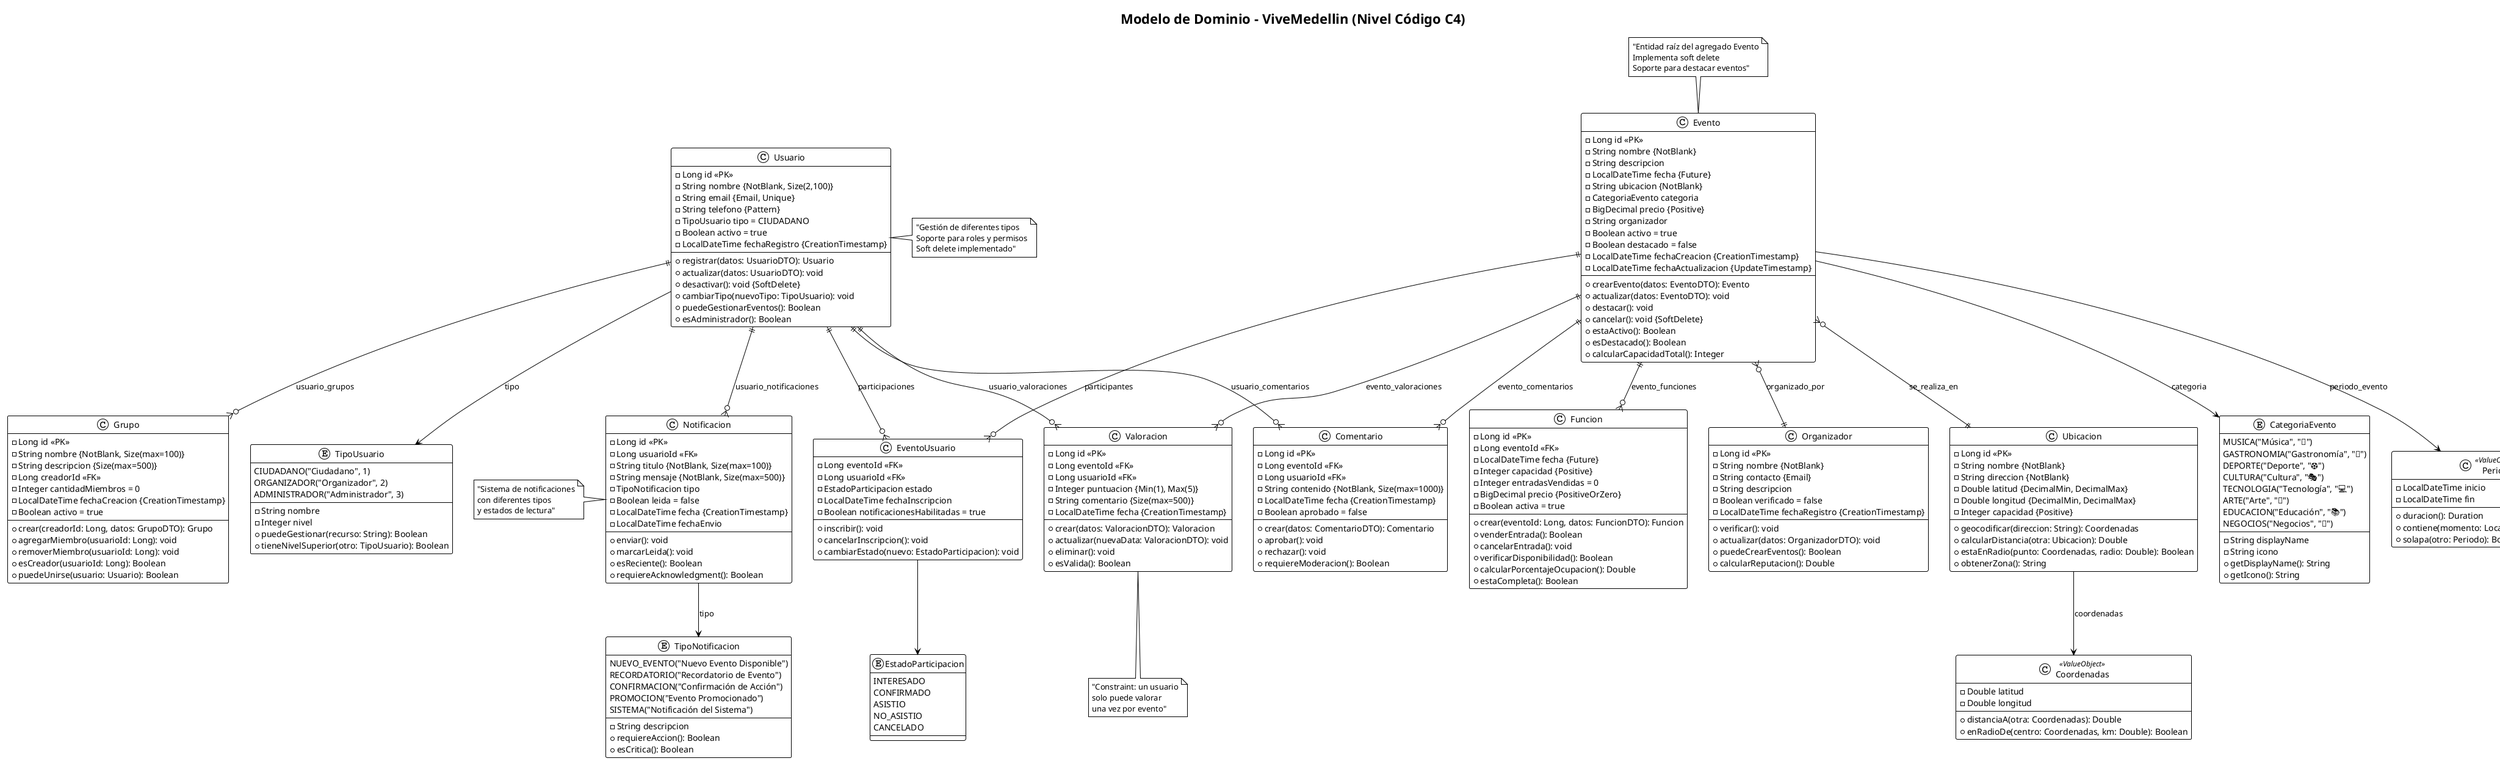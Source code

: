 @startuml ViveMedellin_Domain_Model
!theme plain

title Modelo de Dominio - ViveMedellin (Nivel Código C4)

' Entidades Principales
class Evento {
    -Long id <<PK>>
    -String nombre {NotBlank}
    -String descripcion
    -LocalDateTime fecha {Future}
    -String ubicacion {NotBlank}
    -CategoriaEvento categoria
    -BigDecimal precio {Positive}
    -String organizador
    -Boolean activo = true
    -Boolean destacado = false
    -LocalDateTime fechaCreacion {CreationTimestamp}
    -LocalDateTime fechaActualizacion {UpdateTimestamp}
    --
    +crearEvento(datos: EventoDTO): Evento
    +actualizar(datos: EventoDTO): void
    +destacar(): void
    +cancelar(): void {SoftDelete}
    +estaActivo(): Boolean
    +esDestacado(): Boolean
    +calcularCapacidadTotal(): Integer
}

class Usuario {
    -Long id <<PK>>
    -String nombre {NotBlank, Size(2,100)}
    -String email {Email, Unique}
    -String telefono {Pattern}
    -TipoUsuario tipo = CIUDADANO
    -Boolean activo = true
    -LocalDateTime fechaRegistro {CreationTimestamp}
    --
    +registrar(datos: UsuarioDTO): Usuario
    +actualizar(datos: UsuarioDTO): void
    +desactivar(): void {SoftDelete}
    +cambiarTipo(nuevoTipo: TipoUsuario): void
    +puedeGestionarEventos(): Boolean
    +esAdministrador(): Boolean
}

class Funcion {
    -Long id <<PK>>
    -Long eventoId <<FK>>
    -LocalDateTime fecha {Future}
    -Integer capacidad {Positive}
    -Integer entradasVendidas = 0
    -BigDecimal precio {PositiveOrZero}
    -Boolean activa = true
    --
    +crear(eventoId: Long, datos: FuncionDTO): Funcion
    +venderEntrada(): Boolean
    +cancelarEntrada(): void
    +verificarDisponibilidad(): Boolean
    +calcularPorcentajeOcupacion(): Double
    +estaCompleta(): Boolean
}

class Valoracion {
    -Long id <<PK>>
    -Long eventoId <<FK>>
    -Long usuarioId <<FK>>
    -Integer puntuacion {Min(1), Max(5)}
    -String comentario {Size(max=500)}
    -LocalDateTime fecha {CreationTimestamp}
    --
    +crear(datos: ValoracionDTO): Valoracion
    +actualizar(nuevaData: ValoracionDTO): void
    +eliminar(): void
    +esValida(): Boolean
}

class Comentario {
    -Long id <<PK>>
    -Long eventoId <<FK>>
    -Long usuarioId <<FK>>
    -String contenido {NotBlank, Size(max=1000)}
    -LocalDateTime fecha {CreationTimestamp}
    -Boolean aprobado = false
    --
    +crear(datos: ComentarioDTO): Comentario
    +aprobar(): void
    +rechazar(): void
    +requiereModeracion(): Boolean
}

class Notificacion {
    -Long id <<PK>>
    -Long usuarioId <<FK>>
    -String titulo {NotBlank, Size(max=100)}
    -String mensaje {NotBlank, Size(max=500)}
    -TipoNotificacion tipo
    -Boolean leida = false
    -LocalDateTime fecha {CreationTimestamp}
    -LocalDateTime fechaEnvio
    --
    +enviar(): void
    +marcarLeida(): void
    +esReciente(): Boolean
    +requiereAcknowledgment(): Boolean
}

class Organizador {
    -Long id <<PK>>
    -String nombre {NotBlank}
    -String contacto {Email}
    -String descripcion
    -Boolean verificado = false
    -LocalDateTime fechaRegistro {CreationTimestamp}
    --
    +verificar(): void
    +actualizar(datos: OrganizadorDTO): void
    +puedeCrearEventos(): Boolean
    +calcularReputacion(): Double
}

class Ubicacion {
    -Long id <<PK>>
    -String nombre {NotBlank}
    -String direccion {NotBlank}
    -Double latitud {DecimalMin, DecimalMax}
    -Double longitud {DecimalMin, DecimalMax}
    -Integer capacidad {Positive}
    --
    +geocodificar(direccion: String): Coordenadas
    +calcularDistancia(otra: Ubicacion): Double
    +estaEnRadio(punto: Coordenadas, radio: Double): Boolean
    +obtenerZona(): String
}

class Grupo {
    -Long id <<PK>>
    -String nombre {NotBlank, Size(max=100)}
    -String descripcion {Size(max=500)}
    -Long creadorId <<FK>>
    -Integer cantidadMiembros = 0
    -LocalDateTime fechaCreacion {CreationTimestamp}
    -Boolean activo = true
    --
    +crear(creadorId: Long, datos: GrupoDTO): Grupo
    +agregarMiembro(usuarioId: Long): void
    +removerMiembro(usuarioId: Long): void
    +esCreador(usuarioId: Long): Boolean
    +puedeUnirse(usuario: Usuario): Boolean
}

' Enumeraciones
enum CategoriaEvento {
    MUSICA("Música", "🎵")
    GASTRONOMIA("Gastronomía", "🍴")
    DEPORTE("Deporte", "⚽")
    CULTURA("Cultura", "🎭")
    TECNOLOGIA("Tecnología", "💻")
    ARTE("Arte", "🎨")
    EDUCACION("Educación", "📚")
    NEGOCIOS("Negocios", "💼")
    --
    -String displayName
    -String icono
    +getDisplayName(): String
    +getIcono(): String
}

enum TipoUsuario {
    CIUDADANO("Ciudadano", 1)
    ORGANIZADOR("Organizador", 2) 
    ADMINISTRADOR("Administrador", 3)
    --
    -String nombre
    -Integer nivel
    +puedeGestionar(recurso: String): Boolean
    +tieneNivelSuperior(otro: TipoUsuario): Boolean
}

enum TipoNotificacion {
    NUEVO_EVENTO("Nuevo Evento Disponible")
    RECORDATORIO("Recordatorio de Evento")
    CONFIRMACION("Confirmación de Acción")
    PROMOCION("Evento Promocionado")
    SISTEMA("Notificación del Sistema")
    --
    -String descripcion
    +requiereAccion(): Boolean
    +esCritica(): Boolean
}

' Relaciones Principales
Evento ||--o{ Funcion : "evento_funciones"
Evento ||--o{ Valoracion : "evento_valoraciones"
Evento ||--o{ Comentario : "evento_comentarios"
Evento }o--|| Organizador : "organizado_por"
Evento }o--|| Ubicacion : "se_realiza_en"

Usuario ||--o{ Valoracion : "usuario_valoraciones"
Usuario ||--o{ Comentario : "usuario_comentarios"
Usuario ||--o{ Notificacion : "usuario_notificaciones"
Usuario ||--o{ Grupo : "usuario_grupos"

' Relaciones con Enums
Evento --> CategoriaEvento : categoria
Usuario --> TipoUsuario : tipo
Notificacion --> TipoNotificacion : tipo

' Entidades de Apoyo
class EventoUsuario {
    -Long eventoId <<FK>>
    -Long usuarioId <<FK>>
    -EstadoParticipacion estado
    -LocalDateTime fechaInscripcion
    -Boolean notificacionesHabilitadas = true
    --
    +inscribir(): void
    +cancelarInscripcion(): void
    +cambiarEstado(nuevo: EstadoParticipacion): void
}

enum EstadoParticipacion {
    INTERESADO
    CONFIRMADO
    ASISTIO
    NO_ASISTIO
    CANCELADO
}

Usuario ||--o{ EventoUsuario : "participaciones"
Evento ||--o{ EventoUsuario : "participantes"
EventoUsuario --> EstadoParticipacion

' Agregados y Value Objects
class Coordenadas <<ValueObject>> {
    -Double latitud
    -Double longitud
    --
    +distanciaA(otra: Coordenadas): Double
    +enRadioDe(centro: Coordenadas, km: Double): Boolean
}

class Periodo <<ValueObject>> {
    -LocalDateTime inicio
    -LocalDateTime fin
    --
    +duracion(): Duration
    +contiene(momento: LocalDateTime): Boolean
    +solapa(otro: Periodo): Boolean
}

Ubicacion --> Coordenadas : coordenadas
Evento --> Periodo : periodo_evento

' Notas de Diseño
note top of Evento : "Entidad raíz del agregado Evento\nImplementa soft delete\nSoporte para destacar eventos"

note right of Usuario : "Gestión de diferentes tipos\nSoporte para roles y permisos\nSoft delete implementado"

note bottom of Valoracion : "Constraint: un usuario\nsolo puede valorar\nuna vez por evento"

note left of Notificacion : "Sistema de notificaciones\ncon diferentes tipos\ny estados de lectura"

@enduml